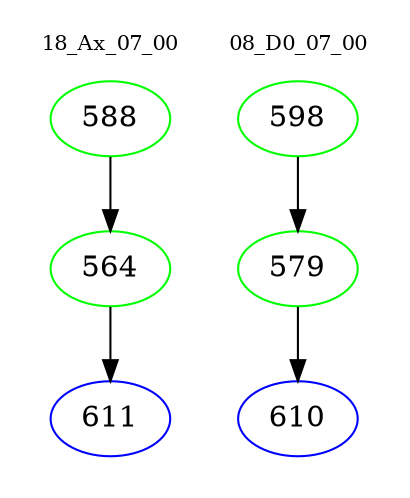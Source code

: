 digraph{
subgraph cluster_0 {
color = white
label = "18_Ax_07_00";
fontsize=10;
T0_588 [label="588", color="green"]
T0_588 -> T0_564 [color="black"]
T0_564 [label="564", color="green"]
T0_564 -> T0_611 [color="black"]
T0_611 [label="611", color="blue"]
}
subgraph cluster_1 {
color = white
label = "08_D0_07_00";
fontsize=10;
T1_598 [label="598", color="green"]
T1_598 -> T1_579 [color="black"]
T1_579 [label="579", color="green"]
T1_579 -> T1_610 [color="black"]
T1_610 [label="610", color="blue"]
}
}
